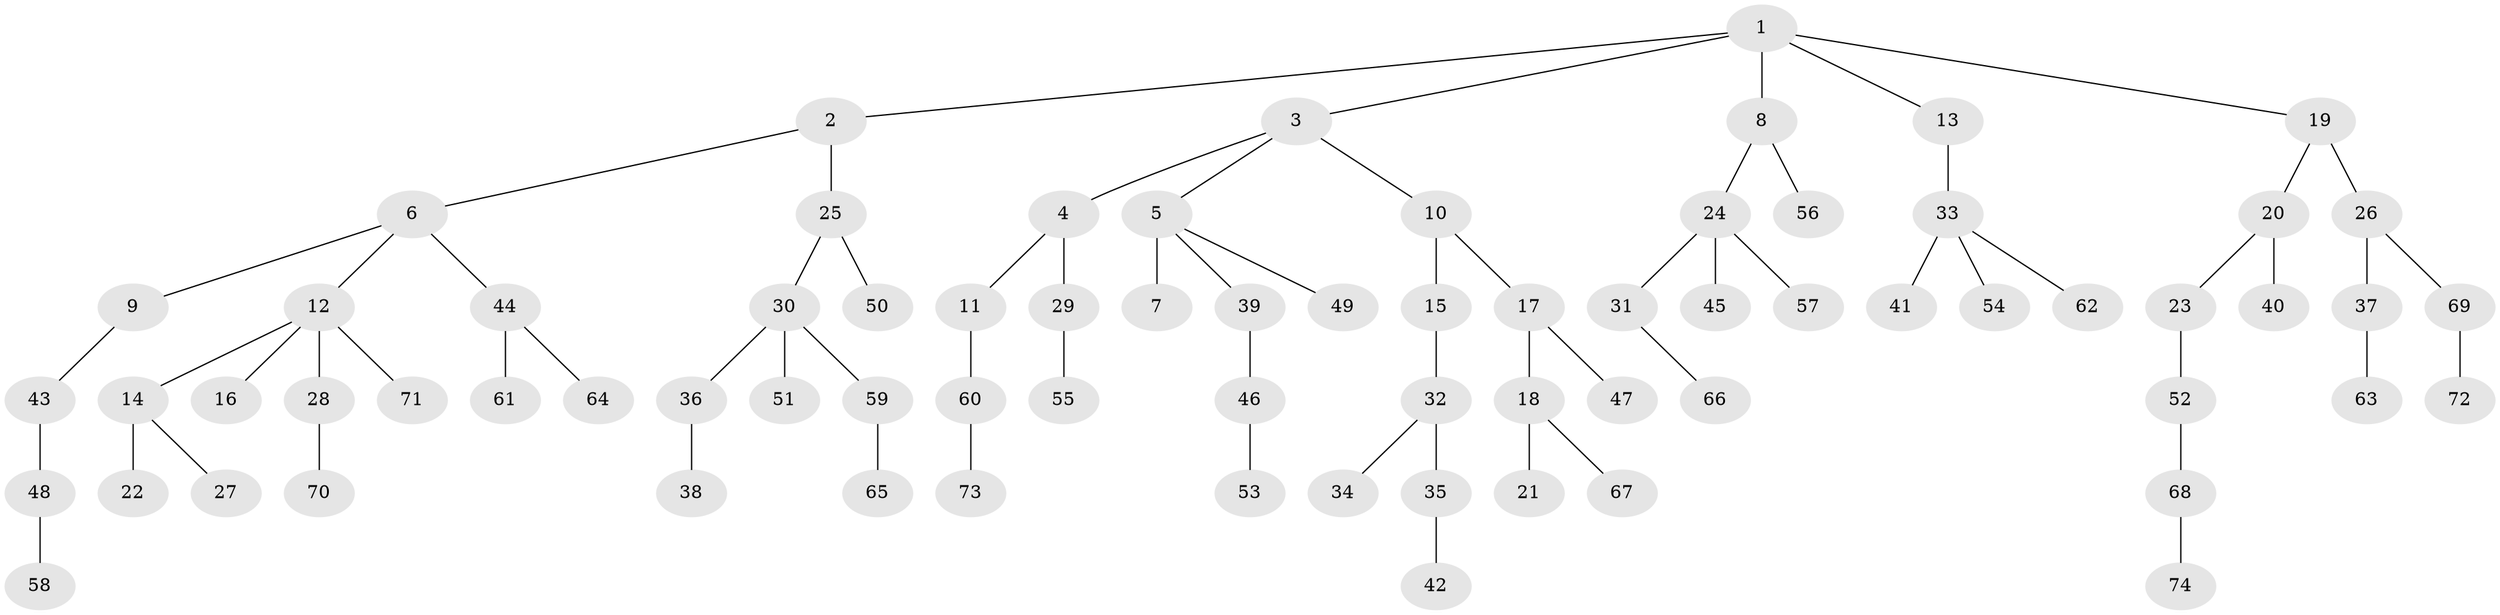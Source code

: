 // original degree distribution, {3: 0.13513513513513514, 5: 0.05405405405405406, 4: 0.060810810810810814, 6: 0.02027027027027027, 2: 0.21621621621621623, 1: 0.5135135135135135}
// Generated by graph-tools (version 1.1) at 2025/36/03/09/25 02:36:57]
// undirected, 74 vertices, 73 edges
graph export_dot {
graph [start="1"]
  node [color=gray90,style=filled];
  1;
  2;
  3;
  4;
  5;
  6;
  7;
  8;
  9;
  10;
  11;
  12;
  13;
  14;
  15;
  16;
  17;
  18;
  19;
  20;
  21;
  22;
  23;
  24;
  25;
  26;
  27;
  28;
  29;
  30;
  31;
  32;
  33;
  34;
  35;
  36;
  37;
  38;
  39;
  40;
  41;
  42;
  43;
  44;
  45;
  46;
  47;
  48;
  49;
  50;
  51;
  52;
  53;
  54;
  55;
  56;
  57;
  58;
  59;
  60;
  61;
  62;
  63;
  64;
  65;
  66;
  67;
  68;
  69;
  70;
  71;
  72;
  73;
  74;
  1 -- 2 [weight=1.0];
  1 -- 3 [weight=1.0];
  1 -- 8 [weight=3.0];
  1 -- 13 [weight=1.0];
  1 -- 19 [weight=1.0];
  2 -- 6 [weight=1.0];
  2 -- 25 [weight=1.0];
  3 -- 4 [weight=1.0];
  3 -- 5 [weight=1.0];
  3 -- 10 [weight=1.0];
  4 -- 11 [weight=1.0];
  4 -- 29 [weight=1.0];
  5 -- 7 [weight=4.0];
  5 -- 39 [weight=1.0];
  5 -- 49 [weight=1.0];
  6 -- 9 [weight=1.0];
  6 -- 12 [weight=1.0];
  6 -- 44 [weight=1.0];
  8 -- 24 [weight=1.0];
  8 -- 56 [weight=1.0];
  9 -- 43 [weight=1.0];
  10 -- 15 [weight=1.0];
  10 -- 17 [weight=1.0];
  11 -- 60 [weight=1.0];
  12 -- 14 [weight=1.0];
  12 -- 16 [weight=1.0];
  12 -- 28 [weight=1.0];
  12 -- 71 [weight=1.0];
  13 -- 33 [weight=1.0];
  14 -- 22 [weight=1.0];
  14 -- 27 [weight=1.0];
  15 -- 32 [weight=1.0];
  17 -- 18 [weight=1.0];
  17 -- 47 [weight=1.0];
  18 -- 21 [weight=1.0];
  18 -- 67 [weight=1.0];
  19 -- 20 [weight=1.0];
  19 -- 26 [weight=2.0];
  20 -- 23 [weight=1.0];
  20 -- 40 [weight=1.0];
  23 -- 52 [weight=2.0];
  24 -- 31 [weight=1.0];
  24 -- 45 [weight=1.0];
  24 -- 57 [weight=1.0];
  25 -- 30 [weight=1.0];
  25 -- 50 [weight=1.0];
  26 -- 37 [weight=1.0];
  26 -- 69 [weight=1.0];
  28 -- 70 [weight=1.0];
  29 -- 55 [weight=1.0];
  30 -- 36 [weight=1.0];
  30 -- 51 [weight=1.0];
  30 -- 59 [weight=1.0];
  31 -- 66 [weight=1.0];
  32 -- 34 [weight=1.0];
  32 -- 35 [weight=1.0];
  33 -- 41 [weight=1.0];
  33 -- 54 [weight=1.0];
  33 -- 62 [weight=1.0];
  35 -- 42 [weight=1.0];
  36 -- 38 [weight=1.0];
  37 -- 63 [weight=2.0];
  39 -- 46 [weight=1.0];
  43 -- 48 [weight=1.0];
  44 -- 61 [weight=1.0];
  44 -- 64 [weight=1.0];
  46 -- 53 [weight=1.0];
  48 -- 58 [weight=1.0];
  52 -- 68 [weight=1.0];
  59 -- 65 [weight=1.0];
  60 -- 73 [weight=1.0];
  68 -- 74 [weight=1.0];
  69 -- 72 [weight=1.0];
}
